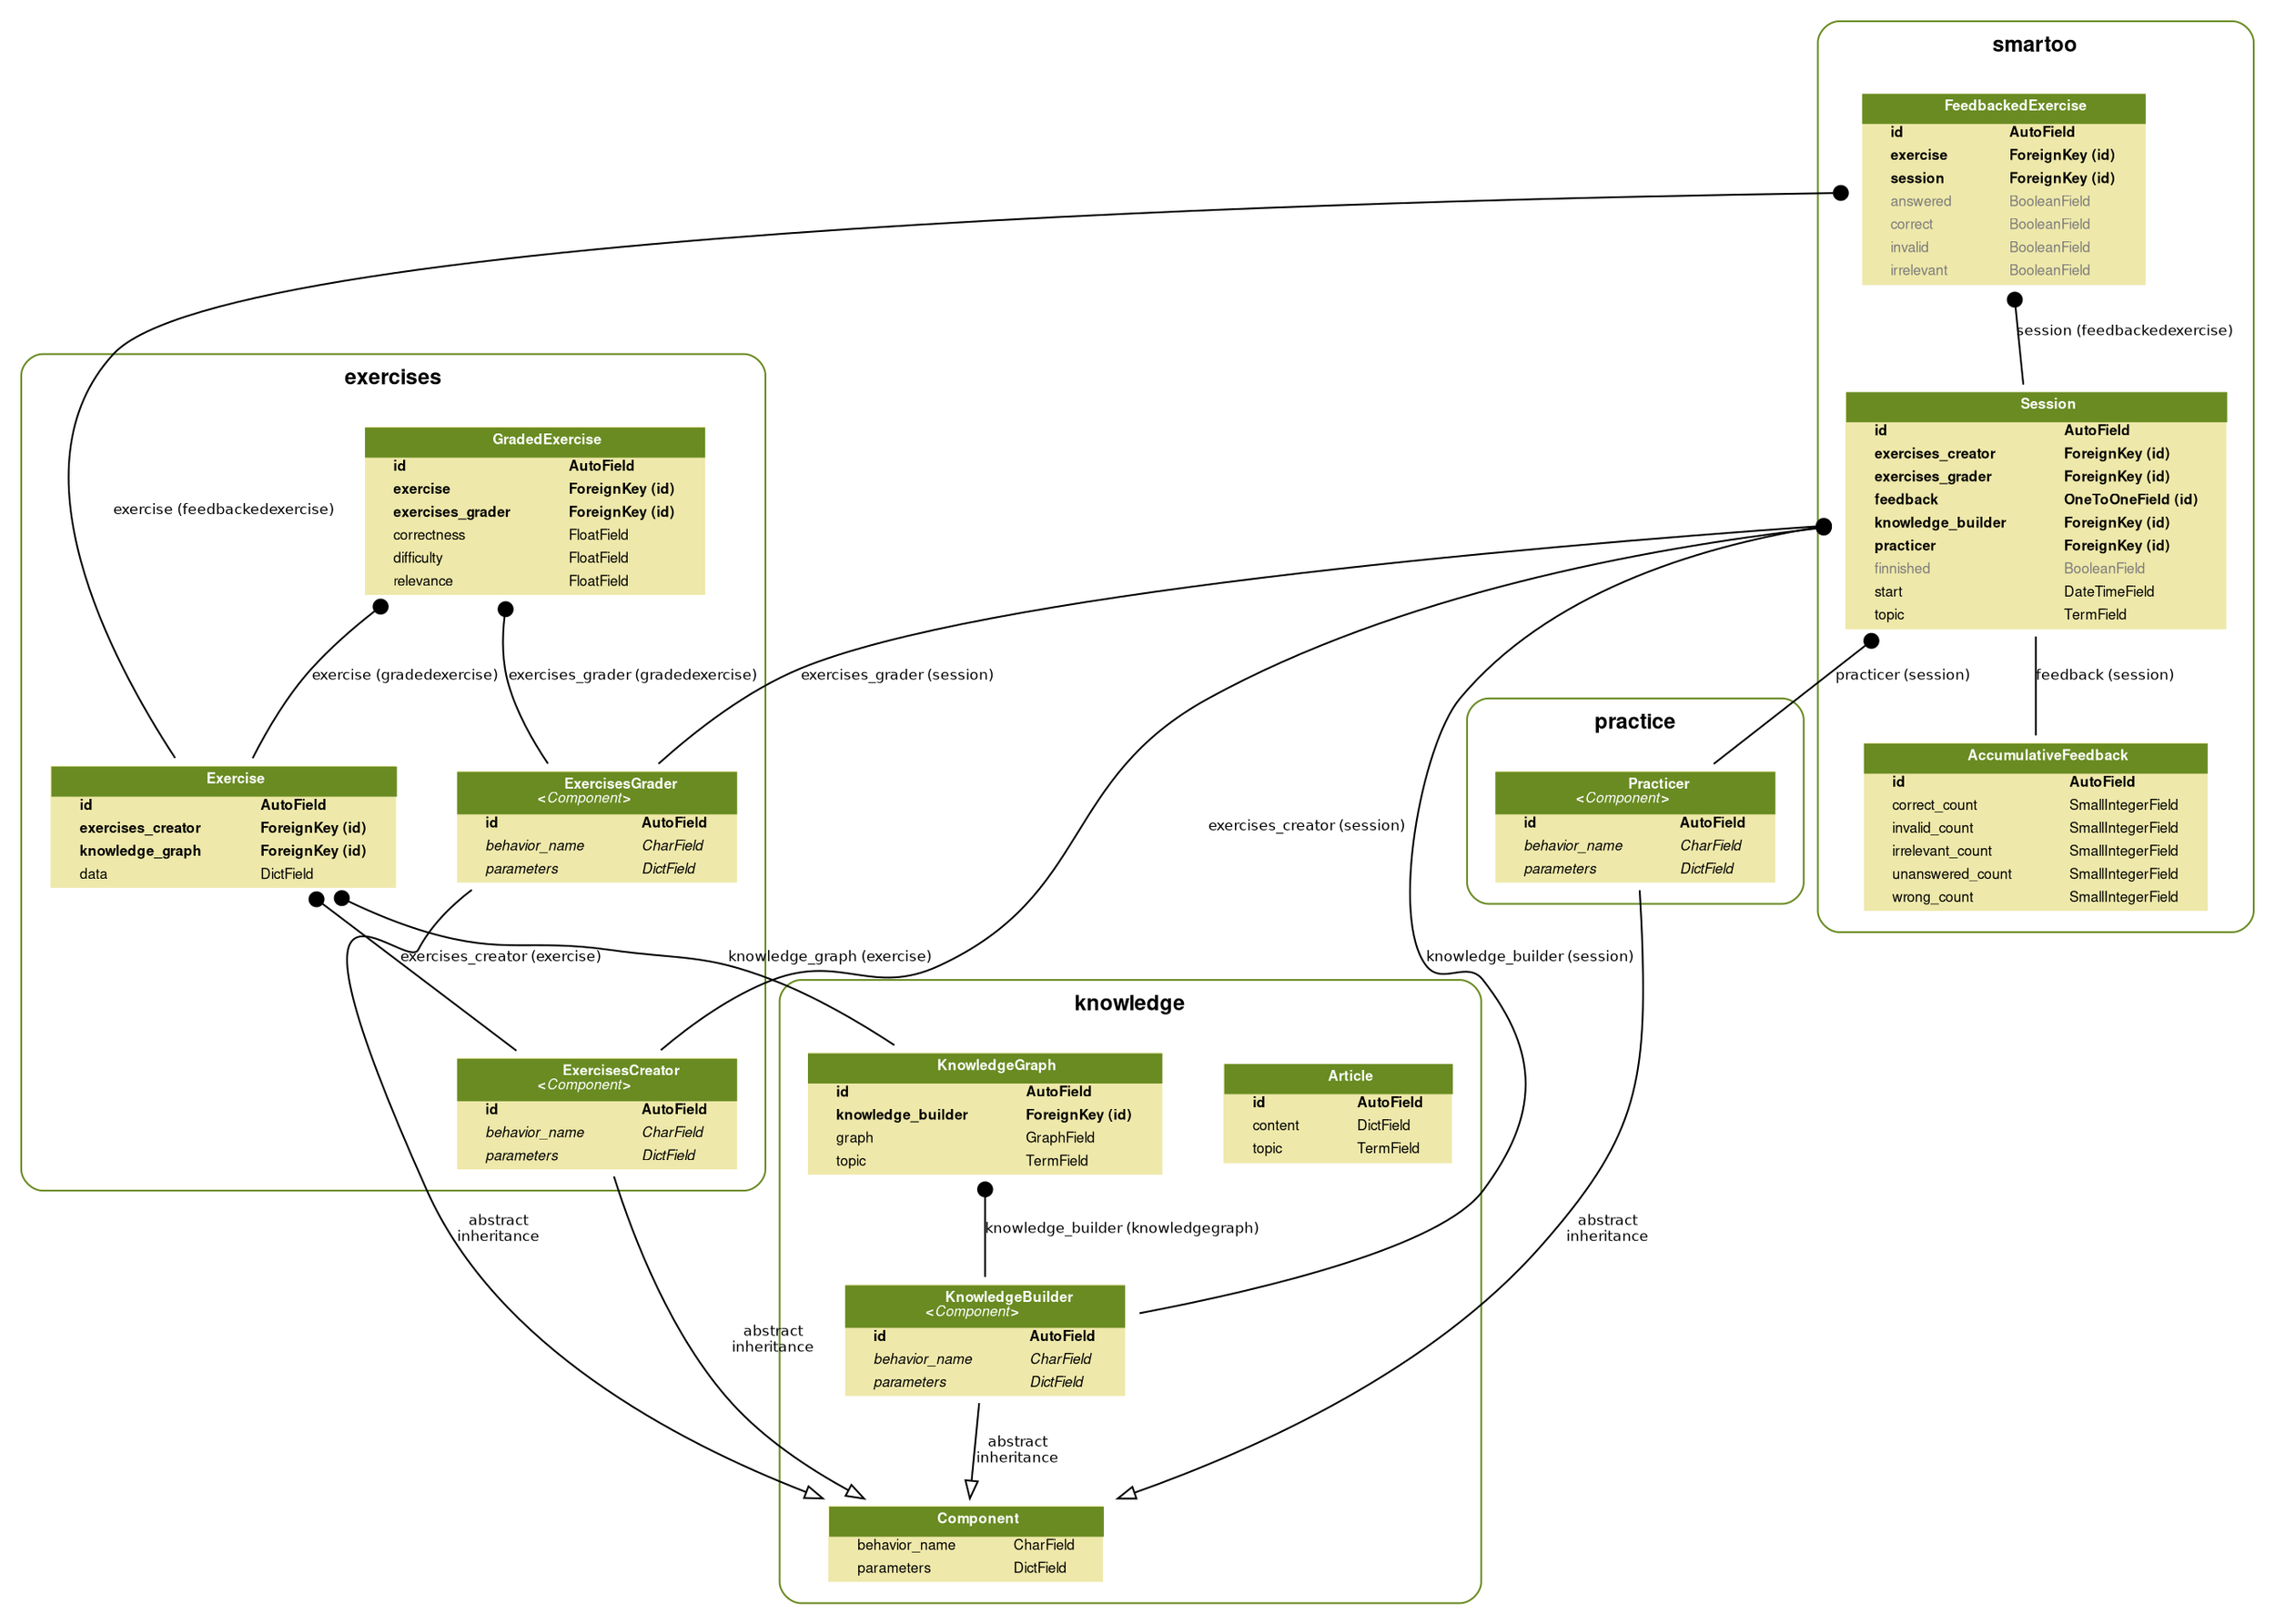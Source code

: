 digraph model_graph {
  // Dotfile by Django-Extensions graph_models
  // Created: 2015-03-08 20:47
  // Cli Options: abstract_component knowledge exercises practice smartoo -g

  fontname = "Helvetica"
  fontsize = 8
  splines  = true

  node [
    fontname = "Helvetica"
    fontsize = 8
    shape = "plaintext"
  ]

  edge [
    fontname = "Helvetica"
    fontsize = 8
  ]

  // Labels
  subgraph cluster_knowledge_models {
    label=<
          <TABLE BORDER="0" CELLBORDER="0" CELLSPACING="0">
          <TR><TD COLSPAN="2" CELLPADDING="4" ALIGN="CENTER">
          <FONT FACE="Helvetica Bold" COLOR="Black" POINT-SIZE="12">
          knowledge
          </FONT>
          </TD></TR>
          </TABLE>
          >
    color=olivedrab4
    style="rounded"
  
    abstract_component_models_Component [label=<
      <TABLE BGCOLOR="palegoldenrod" BORDER="0" CELLBORDER="0" CELLSPACING="0">
      <TR><TD COLSPAN="2" CELLPADDING="4" ALIGN="CENTER" BGCOLOR="olivedrab4">
      <FONT FACE="Helvetica Bold" COLOR="white">
      Component
      </FONT></TD></TR>
    
      <TR><TD ALIGN="LEFT" BORDER="0">
      <FONT FACE="Helvetica ">behavior_name</FONT>
      </TD><TD ALIGN="LEFT">
      <FONT FACE="Helvetica ">CharField</FONT>
      </TD></TR>
    
      <TR><TD ALIGN="LEFT" BORDER="0">
      <FONT FACE="Helvetica ">parameters</FONT>
      </TD><TD ALIGN="LEFT">
      <FONT FACE="Helvetica ">DictField</FONT>
      </TD></TR>
    
      </TABLE>
      >]
  
    knowledge_models_KnowledgeBuilder [label=<
      <TABLE BGCOLOR="palegoldenrod" BORDER="0" CELLBORDER="0" CELLSPACING="0">
      <TR><TD COLSPAN="2" CELLPADDING="4" ALIGN="CENTER" BGCOLOR="olivedrab4">
      <FONT FACE="Helvetica Bold" COLOR="white">
      KnowledgeBuilder<BR/>&lt;<FONT FACE="Helvetica Italic">Component</FONT>&gt;
      </FONT></TD></TR>
    
      <TR><TD ALIGN="LEFT" BORDER="0">
      <FONT FACE="Helvetica Bold">id</FONT>
      </TD><TD ALIGN="LEFT">
      <FONT FACE="Helvetica Bold">AutoField</FONT>
      </TD></TR>
    
      <TR><TD ALIGN="LEFT" BORDER="0">
      <FONT FACE="Helvetica Italic">behavior_name</FONT>
      </TD><TD ALIGN="LEFT">
      <FONT FACE="Helvetica Italic">CharField</FONT>
      </TD></TR>
    
      <TR><TD ALIGN="LEFT" BORDER="0">
      <FONT FACE="Helvetica Italic">parameters</FONT>
      </TD><TD ALIGN="LEFT">
      <FONT FACE="Helvetica Italic">DictField</FONT>
      </TD></TR>
    
      </TABLE>
      >]
  
    knowledge_models_Article [label=<
      <TABLE BGCOLOR="palegoldenrod" BORDER="0" CELLBORDER="0" CELLSPACING="0">
      <TR><TD COLSPAN="2" CELLPADDING="4" ALIGN="CENTER" BGCOLOR="olivedrab4">
      <FONT FACE="Helvetica Bold" COLOR="white">
      Article
      </FONT></TD></TR>
    
      <TR><TD ALIGN="LEFT" BORDER="0">
      <FONT FACE="Helvetica Bold">id</FONT>
      </TD><TD ALIGN="LEFT">
      <FONT FACE="Helvetica Bold">AutoField</FONT>
      </TD></TR>
    
      <TR><TD ALIGN="LEFT" BORDER="0">
      <FONT FACE="Helvetica ">content</FONT>
      </TD><TD ALIGN="LEFT">
      <FONT FACE="Helvetica ">DictField</FONT>
      </TD></TR>
    
      <TR><TD ALIGN="LEFT" BORDER="0">
      <FONT FACE="Helvetica ">topic</FONT>
      </TD><TD ALIGN="LEFT">
      <FONT FACE="Helvetica ">TermField</FONT>
      </TD></TR>
    
      </TABLE>
      >]
  
    knowledge_models_KnowledgeGraph [label=<
      <TABLE BGCOLOR="palegoldenrod" BORDER="0" CELLBORDER="0" CELLSPACING="0">
      <TR><TD COLSPAN="2" CELLPADDING="4" ALIGN="CENTER" BGCOLOR="olivedrab4">
      <FONT FACE="Helvetica Bold" COLOR="white">
      KnowledgeGraph
      </FONT></TD></TR>
    
      <TR><TD ALIGN="LEFT" BORDER="0">
      <FONT FACE="Helvetica Bold">id</FONT>
      </TD><TD ALIGN="LEFT">
      <FONT FACE="Helvetica Bold">AutoField</FONT>
      </TD></TR>
    
      <TR><TD ALIGN="LEFT" BORDER="0">
      <FONT FACE="Helvetica Bold">knowledge_builder</FONT>
      </TD><TD ALIGN="LEFT">
      <FONT FACE="Helvetica Bold">ForeignKey (id)</FONT>
      </TD></TR>
    
      <TR><TD ALIGN="LEFT" BORDER="0">
      <FONT FACE="Helvetica ">graph</FONT>
      </TD><TD ALIGN="LEFT">
      <FONT FACE="Helvetica ">GraphField</FONT>
      </TD></TR>
    
      <TR><TD ALIGN="LEFT" BORDER="0">
      <FONT FACE="Helvetica ">topic</FONT>
      </TD><TD ALIGN="LEFT">
      <FONT FACE="Helvetica ">TermField</FONT>
      </TD></TR>
    
      </TABLE>
      >]

  }
  subgraph cluster_exercises_models {
    label=<
          <TABLE BORDER="0" CELLBORDER="0" CELLSPACING="0">
          <TR><TD COLSPAN="2" CELLPADDING="4" ALIGN="CENTER">
          <FONT FACE="Helvetica Bold" COLOR="Black" POINT-SIZE="12">
          exercises
          </FONT>
          </TD></TR>
          </TABLE>
          >
    color=olivedrab4
    style="rounded"
  
    abstract_component_models_Component [label=<
      <TABLE BGCOLOR="palegoldenrod" BORDER="0" CELLBORDER="0" CELLSPACING="0">
      <TR><TD COLSPAN="2" CELLPADDING="4" ALIGN="CENTER" BGCOLOR="olivedrab4">
      <FONT FACE="Helvetica Bold" COLOR="white">
      Component
      </FONT></TD></TR>
    
      <TR><TD ALIGN="LEFT" BORDER="0">
      <FONT FACE="Helvetica ">behavior_name</FONT>
      </TD><TD ALIGN="LEFT">
      <FONT FACE="Helvetica ">CharField</FONT>
      </TD></TR>
    
      <TR><TD ALIGN="LEFT" BORDER="0">
      <FONT FACE="Helvetica ">parameters</FONT>
      </TD><TD ALIGN="LEFT">
      <FONT FACE="Helvetica ">DictField</FONT>
      </TD></TR>
    
      </TABLE>
      >]
  
    exercises_models_ExercisesCreator [label=<
      <TABLE BGCOLOR="palegoldenrod" BORDER="0" CELLBORDER="0" CELLSPACING="0">
      <TR><TD COLSPAN="2" CELLPADDING="4" ALIGN="CENTER" BGCOLOR="olivedrab4">
      <FONT FACE="Helvetica Bold" COLOR="white">
      ExercisesCreator<BR/>&lt;<FONT FACE="Helvetica Italic">Component</FONT>&gt;
      </FONT></TD></TR>
    
      <TR><TD ALIGN="LEFT" BORDER="0">
      <FONT FACE="Helvetica Bold">id</FONT>
      </TD><TD ALIGN="LEFT">
      <FONT FACE="Helvetica Bold">AutoField</FONT>
      </TD></TR>
    
      <TR><TD ALIGN="LEFT" BORDER="0">
      <FONT FACE="Helvetica Italic">behavior_name</FONT>
      </TD><TD ALIGN="LEFT">
      <FONT FACE="Helvetica Italic">CharField</FONT>
      </TD></TR>
    
      <TR><TD ALIGN="LEFT" BORDER="0">
      <FONT FACE="Helvetica Italic">parameters</FONT>
      </TD><TD ALIGN="LEFT">
      <FONT FACE="Helvetica Italic">DictField</FONT>
      </TD></TR>
    
      </TABLE>
      >]
  
    exercises_models_ExercisesGrader [label=<
      <TABLE BGCOLOR="palegoldenrod" BORDER="0" CELLBORDER="0" CELLSPACING="0">
      <TR><TD COLSPAN="2" CELLPADDING="4" ALIGN="CENTER" BGCOLOR="olivedrab4">
      <FONT FACE="Helvetica Bold" COLOR="white">
      ExercisesGrader<BR/>&lt;<FONT FACE="Helvetica Italic">Component</FONT>&gt;
      </FONT></TD></TR>
    
      <TR><TD ALIGN="LEFT" BORDER="0">
      <FONT FACE="Helvetica Bold">id</FONT>
      </TD><TD ALIGN="LEFT">
      <FONT FACE="Helvetica Bold">AutoField</FONT>
      </TD></TR>
    
      <TR><TD ALIGN="LEFT" BORDER="0">
      <FONT FACE="Helvetica Italic">behavior_name</FONT>
      </TD><TD ALIGN="LEFT">
      <FONT FACE="Helvetica Italic">CharField</FONT>
      </TD></TR>
    
      <TR><TD ALIGN="LEFT" BORDER="0">
      <FONT FACE="Helvetica Italic">parameters</FONT>
      </TD><TD ALIGN="LEFT">
      <FONT FACE="Helvetica Italic">DictField</FONT>
      </TD></TR>
    
      </TABLE>
      >]
  
    exercises_models_Exercise [label=<
      <TABLE BGCOLOR="palegoldenrod" BORDER="0" CELLBORDER="0" CELLSPACING="0">
      <TR><TD COLSPAN="2" CELLPADDING="4" ALIGN="CENTER" BGCOLOR="olivedrab4">
      <FONT FACE="Helvetica Bold" COLOR="white">
      Exercise
      </FONT></TD></TR>
    
      <TR><TD ALIGN="LEFT" BORDER="0">
      <FONT FACE="Helvetica Bold">id</FONT>
      </TD><TD ALIGN="LEFT">
      <FONT FACE="Helvetica Bold">AutoField</FONT>
      </TD></TR>
    
      <TR><TD ALIGN="LEFT" BORDER="0">
      <FONT FACE="Helvetica Bold">exercises_creator</FONT>
      </TD><TD ALIGN="LEFT">
      <FONT FACE="Helvetica Bold">ForeignKey (id)</FONT>
      </TD></TR>
    
      <TR><TD ALIGN="LEFT" BORDER="0">
      <FONT FACE="Helvetica Bold">knowledge_graph</FONT>
      </TD><TD ALIGN="LEFT">
      <FONT FACE="Helvetica Bold">ForeignKey (id)</FONT>
      </TD></TR>
    
      <TR><TD ALIGN="LEFT" BORDER="0">
      <FONT FACE="Helvetica ">data</FONT>
      </TD><TD ALIGN="LEFT">
      <FONT FACE="Helvetica ">DictField</FONT>
      </TD></TR>
    
      </TABLE>
      >]
  
    exercises_models_GradedExercise [label=<
      <TABLE BGCOLOR="palegoldenrod" BORDER="0" CELLBORDER="0" CELLSPACING="0">
      <TR><TD COLSPAN="2" CELLPADDING="4" ALIGN="CENTER" BGCOLOR="olivedrab4">
      <FONT FACE="Helvetica Bold" COLOR="white">
      GradedExercise
      </FONT></TD></TR>
    
      <TR><TD ALIGN="LEFT" BORDER="0">
      <FONT FACE="Helvetica Bold">id</FONT>
      </TD><TD ALIGN="LEFT">
      <FONT FACE="Helvetica Bold">AutoField</FONT>
      </TD></TR>
    
      <TR><TD ALIGN="LEFT" BORDER="0">
      <FONT FACE="Helvetica Bold">exercise</FONT>
      </TD><TD ALIGN="LEFT">
      <FONT FACE="Helvetica Bold">ForeignKey (id)</FONT>
      </TD></TR>
    
      <TR><TD ALIGN="LEFT" BORDER="0">
      <FONT FACE="Helvetica Bold">exercises_grader</FONT>
      </TD><TD ALIGN="LEFT">
      <FONT FACE="Helvetica Bold">ForeignKey (id)</FONT>
      </TD></TR>
    
      <TR><TD ALIGN="LEFT" BORDER="0">
      <FONT FACE="Helvetica ">correctness</FONT>
      </TD><TD ALIGN="LEFT">
      <FONT FACE="Helvetica ">FloatField</FONT>
      </TD></TR>
    
      <TR><TD ALIGN="LEFT" BORDER="0">
      <FONT FACE="Helvetica ">difficulty</FONT>
      </TD><TD ALIGN="LEFT">
      <FONT FACE="Helvetica ">FloatField</FONT>
      </TD></TR>
    
      <TR><TD ALIGN="LEFT" BORDER="0">
      <FONT FACE="Helvetica ">relevance</FONT>
      </TD><TD ALIGN="LEFT">
      <FONT FACE="Helvetica ">FloatField</FONT>
      </TD></TR>
    
      </TABLE>
      >]

  }
  subgraph cluster_practice_models {
    label=<
          <TABLE BORDER="0" CELLBORDER="0" CELLSPACING="0">
          <TR><TD COLSPAN="2" CELLPADDING="4" ALIGN="CENTER">
          <FONT FACE="Helvetica Bold" COLOR="Black" POINT-SIZE="12">
          practice
          </FONT>
          </TD></TR>
          </TABLE>
          >
    color=olivedrab4
    style="rounded"
  
    abstract_component_models_Component [label=<
      <TABLE BGCOLOR="palegoldenrod" BORDER="0" CELLBORDER="0" CELLSPACING="0">
      <TR><TD COLSPAN="2" CELLPADDING="4" ALIGN="CENTER" BGCOLOR="olivedrab4">
      <FONT FACE="Helvetica Bold" COLOR="white">
      Component
      </FONT></TD></TR>
    
      <TR><TD ALIGN="LEFT" BORDER="0">
      <FONT FACE="Helvetica ">behavior_name</FONT>
      </TD><TD ALIGN="LEFT">
      <FONT FACE="Helvetica ">CharField</FONT>
      </TD></TR>
    
      <TR><TD ALIGN="LEFT" BORDER="0">
      <FONT FACE="Helvetica ">parameters</FONT>
      </TD><TD ALIGN="LEFT">
      <FONT FACE="Helvetica ">DictField</FONT>
      </TD></TR>
    
      </TABLE>
      >]
  
    practice_models_Practicer [label=<
      <TABLE BGCOLOR="palegoldenrod" BORDER="0" CELLBORDER="0" CELLSPACING="0">
      <TR><TD COLSPAN="2" CELLPADDING="4" ALIGN="CENTER" BGCOLOR="olivedrab4">
      <FONT FACE="Helvetica Bold" COLOR="white">
      Practicer<BR/>&lt;<FONT FACE="Helvetica Italic">Component</FONT>&gt;
      </FONT></TD></TR>
    
      <TR><TD ALIGN="LEFT" BORDER="0">
      <FONT FACE="Helvetica Bold">id</FONT>
      </TD><TD ALIGN="LEFT">
      <FONT FACE="Helvetica Bold">AutoField</FONT>
      </TD></TR>
    
      <TR><TD ALIGN="LEFT" BORDER="0">
      <FONT FACE="Helvetica Italic">behavior_name</FONT>
      </TD><TD ALIGN="LEFT">
      <FONT FACE="Helvetica Italic">CharField</FONT>
      </TD></TR>
    
      <TR><TD ALIGN="LEFT" BORDER="0">
      <FONT FACE="Helvetica Italic">parameters</FONT>
      </TD><TD ALIGN="LEFT">
      <FONT FACE="Helvetica Italic">DictField</FONT>
      </TD></TR>
    
      </TABLE>
      >]

  }
  subgraph cluster_smartoo_models {
    label=<
          <TABLE BORDER="0" CELLBORDER="0" CELLSPACING="0">
          <TR><TD COLSPAN="2" CELLPADDING="4" ALIGN="CENTER">
          <FONT FACE="Helvetica Bold" COLOR="Black" POINT-SIZE="12">
          smartoo
          </FONT>
          </TD></TR>
          </TABLE>
          >
    color=olivedrab4
    style="rounded"
  
    smartoo_models_AccumulativeFeedback [label=<
      <TABLE BGCOLOR="palegoldenrod" BORDER="0" CELLBORDER="0" CELLSPACING="0">
      <TR><TD COLSPAN="2" CELLPADDING="4" ALIGN="CENTER" BGCOLOR="olivedrab4">
      <FONT FACE="Helvetica Bold" COLOR="white">
      AccumulativeFeedback
      </FONT></TD></TR>
    
      <TR><TD ALIGN="LEFT" BORDER="0">
      <FONT FACE="Helvetica Bold">id</FONT>
      </TD><TD ALIGN="LEFT">
      <FONT FACE="Helvetica Bold">AutoField</FONT>
      </TD></TR>
    
      <TR><TD ALIGN="LEFT" BORDER="0">
      <FONT FACE="Helvetica ">correct_count</FONT>
      </TD><TD ALIGN="LEFT">
      <FONT FACE="Helvetica ">SmallIntegerField</FONT>
      </TD></TR>
    
      <TR><TD ALIGN="LEFT" BORDER="0">
      <FONT FACE="Helvetica ">invalid_count</FONT>
      </TD><TD ALIGN="LEFT">
      <FONT FACE="Helvetica ">SmallIntegerField</FONT>
      </TD></TR>
    
      <TR><TD ALIGN="LEFT" BORDER="0">
      <FONT FACE="Helvetica ">irrelevant_count</FONT>
      </TD><TD ALIGN="LEFT">
      <FONT FACE="Helvetica ">SmallIntegerField</FONT>
      </TD></TR>
    
      <TR><TD ALIGN="LEFT" BORDER="0">
      <FONT FACE="Helvetica ">unanswered_count</FONT>
      </TD><TD ALIGN="LEFT">
      <FONT FACE="Helvetica ">SmallIntegerField</FONT>
      </TD></TR>
    
      <TR><TD ALIGN="LEFT" BORDER="0">
      <FONT FACE="Helvetica ">wrong_count</FONT>
      </TD><TD ALIGN="LEFT">
      <FONT FACE="Helvetica ">SmallIntegerField</FONT>
      </TD></TR>
    
      </TABLE>
      >]
  
    smartoo_models_Session [label=<
      <TABLE BGCOLOR="palegoldenrod" BORDER="0" CELLBORDER="0" CELLSPACING="0">
      <TR><TD COLSPAN="2" CELLPADDING="4" ALIGN="CENTER" BGCOLOR="olivedrab4">
      <FONT FACE="Helvetica Bold" COLOR="white">
      Session
      </FONT></TD></TR>
    
      <TR><TD ALIGN="LEFT" BORDER="0">
      <FONT FACE="Helvetica Bold">id</FONT>
      </TD><TD ALIGN="LEFT">
      <FONT FACE="Helvetica Bold">AutoField</FONT>
      </TD></TR>
    
      <TR><TD ALIGN="LEFT" BORDER="0">
      <FONT FACE="Helvetica Bold">exercises_creator</FONT>
      </TD><TD ALIGN="LEFT">
      <FONT FACE="Helvetica Bold">ForeignKey (id)</FONT>
      </TD></TR>
    
      <TR><TD ALIGN="LEFT" BORDER="0">
      <FONT FACE="Helvetica Bold">exercises_grader</FONT>
      </TD><TD ALIGN="LEFT">
      <FONT FACE="Helvetica Bold">ForeignKey (id)</FONT>
      </TD></TR>
    
      <TR><TD ALIGN="LEFT" BORDER="0">
      <FONT FACE="Helvetica Bold">feedback</FONT>
      </TD><TD ALIGN="LEFT">
      <FONT FACE="Helvetica Bold">OneToOneField (id)</FONT>
      </TD></TR>
    
      <TR><TD ALIGN="LEFT" BORDER="0">
      <FONT FACE="Helvetica Bold">knowledge_builder</FONT>
      </TD><TD ALIGN="LEFT">
      <FONT FACE="Helvetica Bold">ForeignKey (id)</FONT>
      </TD></TR>
    
      <TR><TD ALIGN="LEFT" BORDER="0">
      <FONT FACE="Helvetica Bold">practicer</FONT>
      </TD><TD ALIGN="LEFT">
      <FONT FACE="Helvetica Bold">ForeignKey (id)</FONT>
      </TD></TR>
    
      <TR><TD ALIGN="LEFT" BORDER="0">
      <FONT COLOR="#7B7B7B" FACE="Helvetica ">finnished</FONT>
      </TD><TD ALIGN="LEFT">
      <FONT COLOR="#7B7B7B" FACE="Helvetica ">BooleanField</FONT>
      </TD></TR>
    
      <TR><TD ALIGN="LEFT" BORDER="0">
      <FONT FACE="Helvetica ">start</FONT>
      </TD><TD ALIGN="LEFT">
      <FONT FACE="Helvetica ">DateTimeField</FONT>
      </TD></TR>
    
      <TR><TD ALIGN="LEFT" BORDER="0">
      <FONT FACE="Helvetica ">topic</FONT>
      </TD><TD ALIGN="LEFT">
      <FONT FACE="Helvetica ">TermField</FONT>
      </TD></TR>
    
      </TABLE>
      >]
  
    smartoo_models_FeedbackedExercise [label=<
      <TABLE BGCOLOR="palegoldenrod" BORDER="0" CELLBORDER="0" CELLSPACING="0">
      <TR><TD COLSPAN="2" CELLPADDING="4" ALIGN="CENTER" BGCOLOR="olivedrab4">
      <FONT FACE="Helvetica Bold" COLOR="white">
      FeedbackedExercise
      </FONT></TD></TR>
    
      <TR><TD ALIGN="LEFT" BORDER="0">
      <FONT FACE="Helvetica Bold">id</FONT>
      </TD><TD ALIGN="LEFT">
      <FONT FACE="Helvetica Bold">AutoField</FONT>
      </TD></TR>
    
      <TR><TD ALIGN="LEFT" BORDER="0">
      <FONT FACE="Helvetica Bold">exercise</FONT>
      </TD><TD ALIGN="LEFT">
      <FONT FACE="Helvetica Bold">ForeignKey (id)</FONT>
      </TD></TR>
    
      <TR><TD ALIGN="LEFT" BORDER="0">
      <FONT FACE="Helvetica Bold">session</FONT>
      </TD><TD ALIGN="LEFT">
      <FONT FACE="Helvetica Bold">ForeignKey (id)</FONT>
      </TD></TR>
    
      <TR><TD ALIGN="LEFT" BORDER="0">
      <FONT COLOR="#7B7B7B" FACE="Helvetica ">answered</FONT>
      </TD><TD ALIGN="LEFT">
      <FONT COLOR="#7B7B7B" FACE="Helvetica ">BooleanField</FONT>
      </TD></TR>
    
      <TR><TD ALIGN="LEFT" BORDER="0">
      <FONT COLOR="#7B7B7B" FACE="Helvetica ">correct</FONT>
      </TD><TD ALIGN="LEFT">
      <FONT COLOR="#7B7B7B" FACE="Helvetica ">BooleanField</FONT>
      </TD></TR>
    
      <TR><TD ALIGN="LEFT" BORDER="0">
      <FONT COLOR="#7B7B7B" FACE="Helvetica ">invalid</FONT>
      </TD><TD ALIGN="LEFT">
      <FONT COLOR="#7B7B7B" FACE="Helvetica ">BooleanField</FONT>
      </TD></TR>
    
      <TR><TD ALIGN="LEFT" BORDER="0">
      <FONT COLOR="#7B7B7B" FACE="Helvetica ">irrelevant</FONT>
      </TD><TD ALIGN="LEFT">
      <FONT COLOR="#7B7B7B" FACE="Helvetica ">BooleanField</FONT>
      </TD></TR>
    
      </TABLE>
      >]

  }


  // Relations

  knowledge_models_KnowledgeBuilder -> abstract_component_models_Component
  [label="abstract\ninheritance"] [arrowhead=empty, arrowtail=none, dir=both];

  knowledge_models_KnowledgeGraph -> knowledge_models_KnowledgeBuilder
  [label="knowledge_builder (knowledgegraph)"] [arrowhead=none, arrowtail=dot, dir=both];

  exercises_models_ExercisesCreator -> abstract_component_models_Component
  [label="abstract\ninheritance"] [arrowhead=empty, arrowtail=none, dir=both];

  exercises_models_ExercisesGrader -> abstract_component_models_Component
  [label="abstract\ninheritance"] [arrowhead=empty, arrowtail=none, dir=both];

  exercises_models_Exercise -> knowledge_models_KnowledgeGraph
  [label="knowledge_graph (exercise)"] [arrowhead=none, arrowtail=dot, dir=both];

  exercises_models_Exercise -> exercises_models_ExercisesCreator
  [label="exercises_creator (exercise)"] [arrowhead=none, arrowtail=dot, dir=both];

  exercises_models_GradedExercise -> exercises_models_Exercise
  [label="exercise (gradedexercise)"] [arrowhead=none, arrowtail=dot, dir=both];

  exercises_models_GradedExercise -> exercises_models_ExercisesGrader
  [label="exercises_grader (gradedexercise)"] [arrowhead=none, arrowtail=dot, dir=both];

  practice_models_Practicer -> abstract_component_models_Component
  [label="abstract\ninheritance"] [arrowhead=empty, arrowtail=none, dir=both];

  smartoo_models_Session -> knowledge_models_KnowledgeBuilder
  [label="knowledge_builder (session)"] [arrowhead=none, arrowtail=dot, dir=both];

  smartoo_models_Session -> exercises_models_ExercisesCreator
  [label="exercises_creator (session)"] [arrowhead=none, arrowtail=dot, dir=both];

  smartoo_models_Session -> exercises_models_ExercisesGrader
  [label="exercises_grader (session)"] [arrowhead=none, arrowtail=dot, dir=both];

  smartoo_models_Session -> practice_models_Practicer
  [label="practicer (session)"] [arrowhead=none, arrowtail=dot, dir=both];

  smartoo_models_Session -> smartoo_models_AccumulativeFeedback
  [label="feedback (session)"] [arrowhead=none, arrowtail=none, dir=both];

  smartoo_models_FeedbackedExercise -> smartoo_models_Session
  [label="session (feedbackedexercise)"] [arrowhead=none, arrowtail=dot, dir=both];

  smartoo_models_FeedbackedExercise -> exercises_models_Exercise
  [label="exercise (feedbackedexercise)"] [arrowhead=none, arrowtail=dot, dir=both];

}

